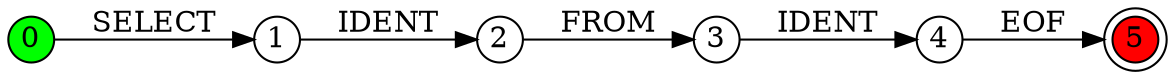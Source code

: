 digraph g
{
rankdir=LR
node [shape=circle fixedsize=true width=0.3]
0 [fillcolor=green; style=filled;]
5 [fillcolor=red; style=filled; shape=doublecircle]
0 -> 1 [label="SELECT"]
1 -> 2 [label="IDENT"]
2 -> 3 [label="FROM"]
3 -> 4 [label="IDENT"]
4 -> 5 [label="EOF"]
}